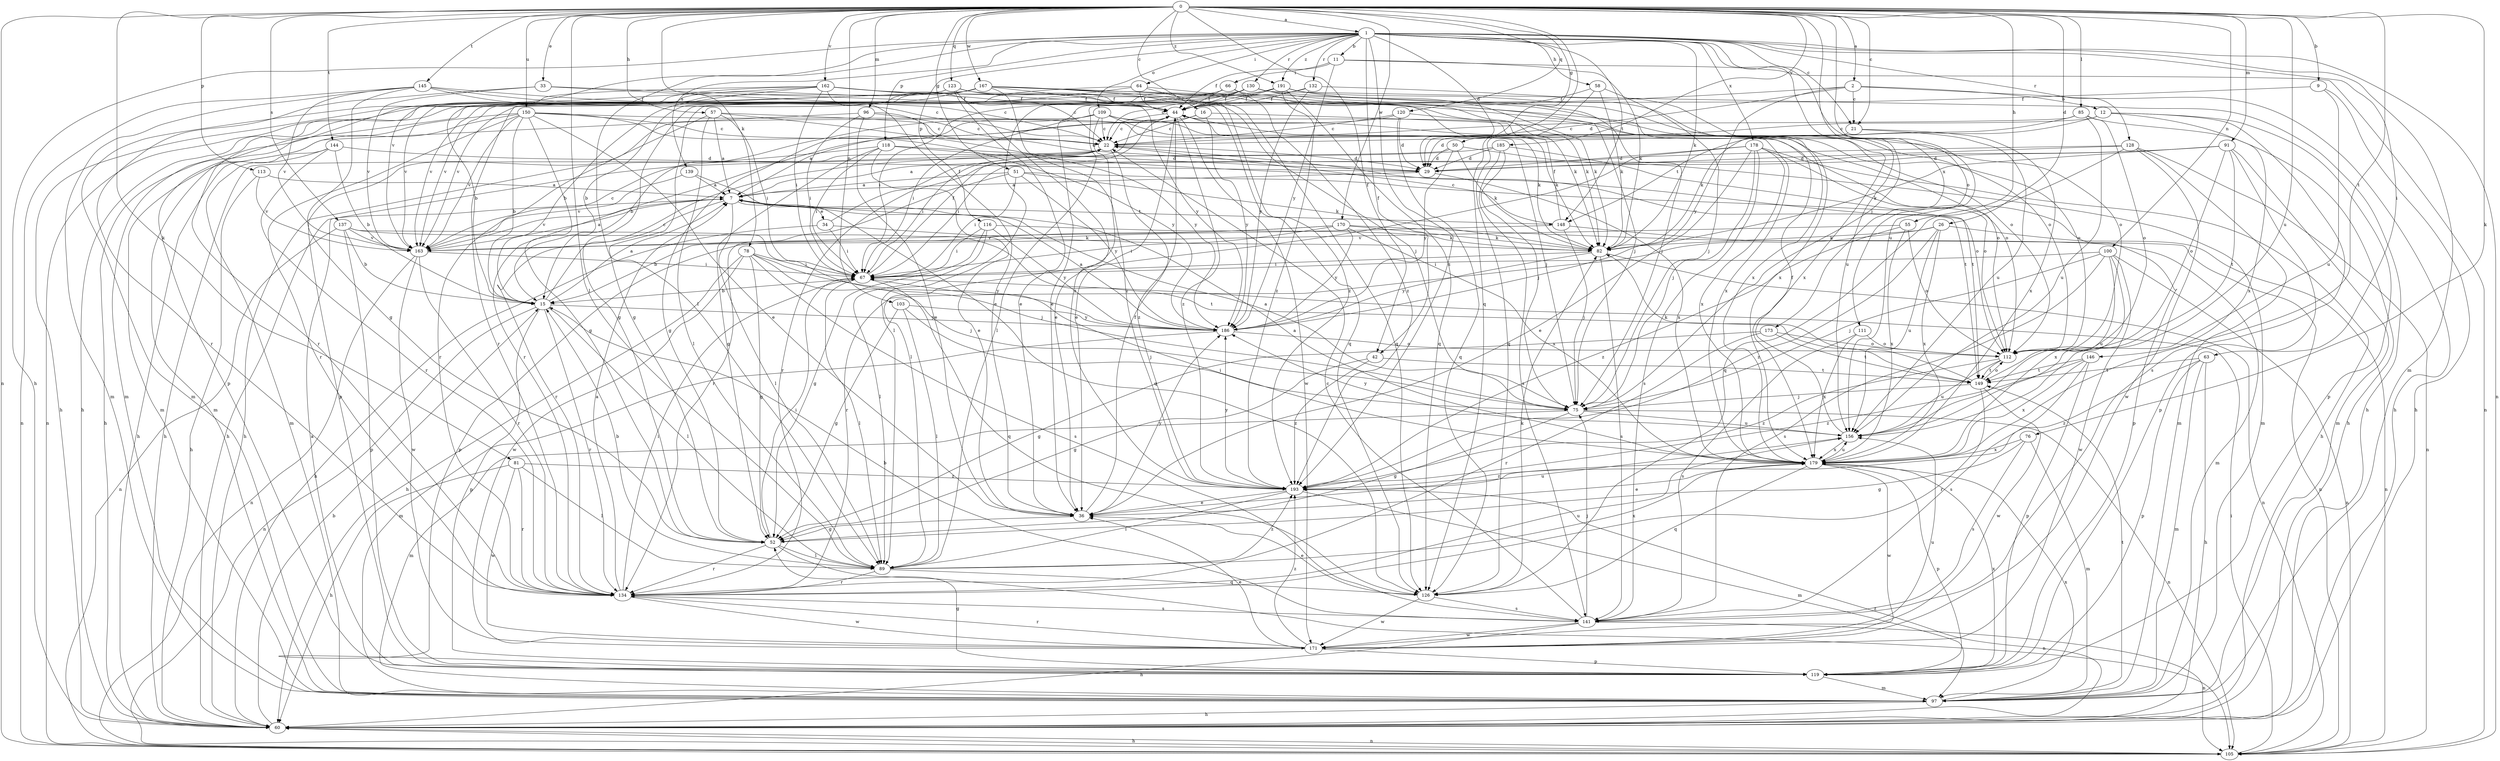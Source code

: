 strict digraph  {
0;
1;
2;
7;
9;
11;
12;
15;
16;
21;
22;
26;
29;
33;
34;
36;
42;
44;
50;
51;
52;
55;
57;
58;
60;
63;
64;
66;
67;
75;
76;
78;
81;
82;
85;
89;
91;
96;
97;
100;
103;
105;
109;
111;
112;
113;
116;
118;
119;
120;
123;
126;
128;
130;
132;
134;
137;
139;
141;
144;
145;
146;
148;
149;
150;
156;
162;
163;
167;
170;
171;
173;
178;
179;
185;
186;
191;
193;
0 -> 1  [label=a];
0 -> 2  [label=a];
0 -> 9  [label=b];
0 -> 16  [label=c];
0 -> 21  [label=c];
0 -> 26  [label=d];
0 -> 33  [label=e];
0 -> 42  [label=f];
0 -> 50  [label=g];
0 -> 51  [label=g];
0 -> 55  [label=h];
0 -> 57  [label=h];
0 -> 75  [label=j];
0 -> 76  [label=k];
0 -> 78  [label=k];
0 -> 81  [label=k];
0 -> 85  [label=l];
0 -> 89  [label=l];
0 -> 91  [label=m];
0 -> 96  [label=m];
0 -> 100  [label=n];
0 -> 103  [label=n];
0 -> 105  [label=n];
0 -> 113  [label=p];
0 -> 120  [label=q];
0 -> 123  [label=q];
0 -> 126  [label=q];
0 -> 137  [label=s];
0 -> 144  [label=t];
0 -> 145  [label=t];
0 -> 146  [label=t];
0 -> 150  [label=u];
0 -> 156  [label=u];
0 -> 162  [label=v];
0 -> 167  [label=w];
0 -> 170  [label=w];
0 -> 173  [label=x];
0 -> 185  [label=y];
0 -> 191  [label=z];
1 -> 11  [label=b];
1 -> 21  [label=c];
1 -> 29  [label=d];
1 -> 42  [label=f];
1 -> 58  [label=h];
1 -> 60  [label=h];
1 -> 63  [label=i];
1 -> 64  [label=i];
1 -> 82  [label=k];
1 -> 89  [label=l];
1 -> 97  [label=m];
1 -> 105  [label=n];
1 -> 109  [label=o];
1 -> 111  [label=o];
1 -> 116  [label=p];
1 -> 118  [label=p];
1 -> 128  [label=r];
1 -> 130  [label=r];
1 -> 132  [label=r];
1 -> 139  [label=s];
1 -> 148  [label=t];
1 -> 156  [label=u];
1 -> 163  [label=v];
1 -> 178  [label=x];
1 -> 191  [label=z];
1 -> 193  [label=z];
2 -> 12  [label=b];
2 -> 21  [label=c];
2 -> 29  [label=d];
2 -> 60  [label=h];
2 -> 89  [label=l];
2 -> 186  [label=y];
7 -> 34  [label=e];
7 -> 89  [label=l];
7 -> 134  [label=r];
7 -> 148  [label=t];
7 -> 163  [label=v];
9 -> 44  [label=f];
9 -> 60  [label=h];
9 -> 156  [label=u];
11 -> 44  [label=f];
11 -> 66  [label=i];
11 -> 82  [label=k];
11 -> 105  [label=n];
11 -> 186  [label=y];
12 -> 22  [label=c];
12 -> 119  [label=p];
12 -> 141  [label=s];
12 -> 148  [label=t];
12 -> 179  [label=x];
15 -> 7  [label=a];
15 -> 22  [label=c];
15 -> 89  [label=l];
15 -> 105  [label=n];
15 -> 119  [label=p];
15 -> 134  [label=r];
15 -> 186  [label=y];
16 -> 7  [label=a];
16 -> 22  [label=c];
16 -> 112  [label=o];
16 -> 186  [label=y];
21 -> 29  [label=d];
21 -> 156  [label=u];
21 -> 179  [label=x];
22 -> 29  [label=d];
22 -> 60  [label=h];
22 -> 67  [label=i];
22 -> 149  [label=t];
22 -> 193  [label=z];
26 -> 82  [label=k];
26 -> 105  [label=n];
26 -> 134  [label=r];
26 -> 156  [label=u];
26 -> 179  [label=x];
26 -> 193  [label=z];
29 -> 7  [label=a];
29 -> 179  [label=x];
33 -> 22  [label=c];
33 -> 44  [label=f];
33 -> 134  [label=r];
33 -> 163  [label=v];
34 -> 44  [label=f];
34 -> 60  [label=h];
34 -> 67  [label=i];
34 -> 82  [label=k];
36 -> 44  [label=f];
36 -> 52  [label=g];
36 -> 156  [label=u];
36 -> 186  [label=y];
42 -> 52  [label=g];
42 -> 149  [label=t];
42 -> 193  [label=z];
44 -> 22  [label=c];
44 -> 36  [label=e];
44 -> 52  [label=g];
44 -> 82  [label=k];
44 -> 171  [label=w];
44 -> 193  [label=z];
50 -> 29  [label=d];
50 -> 82  [label=k];
50 -> 97  [label=m];
50 -> 134  [label=r];
50 -> 186  [label=y];
51 -> 7  [label=a];
51 -> 67  [label=i];
51 -> 82  [label=k];
51 -> 119  [label=p];
51 -> 134  [label=r];
51 -> 186  [label=y];
52 -> 67  [label=i];
52 -> 89  [label=l];
52 -> 105  [label=n];
52 -> 134  [label=r];
55 -> 112  [label=o];
55 -> 163  [label=v];
55 -> 179  [label=x];
55 -> 193  [label=z];
57 -> 7  [label=a];
57 -> 22  [label=c];
57 -> 67  [label=i];
57 -> 89  [label=l];
57 -> 134  [label=r];
57 -> 186  [label=y];
58 -> 44  [label=f];
58 -> 75  [label=j];
58 -> 82  [label=k];
58 -> 126  [label=q];
60 -> 15  [label=b];
60 -> 105  [label=n];
60 -> 193  [label=z];
63 -> 60  [label=h];
63 -> 97  [label=m];
63 -> 119  [label=p];
63 -> 149  [label=t];
63 -> 193  [label=z];
64 -> 44  [label=f];
64 -> 75  [label=j];
64 -> 134  [label=r];
64 -> 163  [label=v];
64 -> 193  [label=z];
66 -> 15  [label=b];
66 -> 44  [label=f];
66 -> 82  [label=k];
66 -> 163  [label=v];
66 -> 193  [label=z];
67 -> 15  [label=b];
67 -> 44  [label=f];
67 -> 89  [label=l];
67 -> 126  [label=q];
75 -> 7  [label=a];
75 -> 52  [label=g];
75 -> 97  [label=m];
75 -> 105  [label=n];
75 -> 156  [label=u];
76 -> 52  [label=g];
76 -> 97  [label=m];
76 -> 141  [label=s];
76 -> 179  [label=x];
78 -> 52  [label=g];
78 -> 60  [label=h];
78 -> 67  [label=i];
78 -> 75  [label=j];
78 -> 141  [label=s];
78 -> 171  [label=w];
78 -> 186  [label=y];
81 -> 60  [label=h];
81 -> 89  [label=l];
81 -> 134  [label=r];
81 -> 171  [label=w];
81 -> 193  [label=z];
82 -> 67  [label=i];
82 -> 105  [label=n];
82 -> 141  [label=s];
82 -> 186  [label=y];
85 -> 22  [label=c];
85 -> 60  [label=h];
85 -> 82  [label=k];
85 -> 112  [label=o];
85 -> 156  [label=u];
89 -> 15  [label=b];
89 -> 126  [label=q];
89 -> 134  [label=r];
89 -> 179  [label=x];
89 -> 193  [label=z];
91 -> 7  [label=a];
91 -> 29  [label=d];
91 -> 82  [label=k];
91 -> 97  [label=m];
91 -> 112  [label=o];
91 -> 119  [label=p];
91 -> 149  [label=t];
96 -> 22  [label=c];
96 -> 29  [label=d];
96 -> 36  [label=e];
96 -> 67  [label=i];
96 -> 97  [label=m];
97 -> 60  [label=h];
97 -> 149  [label=t];
97 -> 179  [label=x];
100 -> 67  [label=i];
100 -> 75  [label=j];
100 -> 105  [label=n];
100 -> 141  [label=s];
100 -> 156  [label=u];
100 -> 171  [label=w];
100 -> 179  [label=x];
103 -> 52  [label=g];
103 -> 75  [label=j];
103 -> 89  [label=l];
103 -> 186  [label=y];
105 -> 60  [label=h];
105 -> 67  [label=i];
109 -> 15  [label=b];
109 -> 22  [label=c];
109 -> 36  [label=e];
109 -> 67  [label=i];
109 -> 75  [label=j];
109 -> 82  [label=k];
109 -> 112  [label=o];
109 -> 119  [label=p];
111 -> 112  [label=o];
111 -> 141  [label=s];
111 -> 179  [label=x];
112 -> 149  [label=t];
112 -> 156  [label=u];
112 -> 193  [label=z];
113 -> 7  [label=a];
113 -> 60  [label=h];
113 -> 163  [label=v];
116 -> 52  [label=g];
116 -> 67  [label=i];
116 -> 82  [label=k];
116 -> 89  [label=l];
116 -> 186  [label=y];
118 -> 29  [label=d];
118 -> 36  [label=e];
118 -> 52  [label=g];
118 -> 60  [label=h];
118 -> 67  [label=i];
118 -> 112  [label=o];
119 -> 7  [label=a];
119 -> 52  [label=g];
119 -> 97  [label=m];
119 -> 179  [label=x];
120 -> 22  [label=c];
120 -> 29  [label=d];
120 -> 112  [label=o];
120 -> 126  [label=q];
120 -> 134  [label=r];
123 -> 15  [label=b];
123 -> 36  [label=e];
123 -> 44  [label=f];
123 -> 60  [label=h];
123 -> 75  [label=j];
123 -> 126  [label=q];
123 -> 193  [label=z];
126 -> 36  [label=e];
126 -> 82  [label=k];
126 -> 141  [label=s];
126 -> 171  [label=w];
128 -> 29  [label=d];
128 -> 67  [label=i];
128 -> 97  [label=m];
128 -> 105  [label=n];
128 -> 126  [label=q];
128 -> 171  [label=w];
130 -> 22  [label=c];
130 -> 44  [label=f];
130 -> 60  [label=h];
130 -> 67  [label=i];
130 -> 75  [label=j];
130 -> 89  [label=l];
130 -> 179  [label=x];
132 -> 44  [label=f];
132 -> 52  [label=g];
132 -> 112  [label=o];
132 -> 186  [label=y];
134 -> 7  [label=a];
134 -> 67  [label=i];
134 -> 141  [label=s];
134 -> 156  [label=u];
134 -> 171  [label=w];
137 -> 15  [label=b];
137 -> 75  [label=j];
137 -> 105  [label=n];
137 -> 119  [label=p];
137 -> 149  [label=t];
137 -> 163  [label=v];
139 -> 7  [label=a];
139 -> 126  [label=q];
139 -> 163  [label=v];
141 -> 15  [label=b];
141 -> 22  [label=c];
141 -> 60  [label=h];
141 -> 75  [label=j];
141 -> 105  [label=n];
141 -> 171  [label=w];
144 -> 15  [label=b];
144 -> 29  [label=d];
144 -> 60  [label=h];
144 -> 97  [label=m];
144 -> 134  [label=r];
145 -> 22  [label=c];
145 -> 44  [label=f];
145 -> 52  [label=g];
145 -> 97  [label=m];
145 -> 105  [label=n];
145 -> 163  [label=v];
145 -> 186  [label=y];
146 -> 119  [label=p];
146 -> 141  [label=s];
146 -> 149  [label=t];
146 -> 179  [label=x];
146 -> 193  [label=z];
148 -> 22  [label=c];
148 -> 44  [label=f];
148 -> 75  [label=j];
148 -> 105  [label=n];
148 -> 119  [label=p];
149 -> 75  [label=j];
149 -> 82  [label=k];
149 -> 112  [label=o];
149 -> 134  [label=r];
149 -> 171  [label=w];
150 -> 15  [label=b];
150 -> 22  [label=c];
150 -> 36  [label=e];
150 -> 52  [label=g];
150 -> 60  [label=h];
150 -> 97  [label=m];
150 -> 134  [label=r];
150 -> 163  [label=v];
150 -> 179  [label=x];
150 -> 186  [label=y];
156 -> 44  [label=f];
156 -> 179  [label=x];
156 -> 186  [label=y];
162 -> 15  [label=b];
162 -> 22  [label=c];
162 -> 36  [label=e];
162 -> 44  [label=f];
162 -> 67  [label=i];
162 -> 97  [label=m];
162 -> 112  [label=o];
162 -> 134  [label=r];
162 -> 163  [label=v];
162 -> 179  [label=x];
163 -> 7  [label=a];
163 -> 22  [label=c];
163 -> 67  [label=i];
163 -> 105  [label=n];
163 -> 134  [label=r];
163 -> 171  [label=w];
167 -> 44  [label=f];
167 -> 60  [label=h];
167 -> 82  [label=k];
167 -> 97  [label=m];
167 -> 105  [label=n];
167 -> 112  [label=o];
167 -> 119  [label=p];
167 -> 126  [label=q];
167 -> 163  [label=v];
167 -> 179  [label=x];
167 -> 193  [label=z];
170 -> 15  [label=b];
170 -> 67  [label=i];
170 -> 82  [label=k];
170 -> 97  [label=m];
170 -> 163  [label=v];
170 -> 179  [label=x];
170 -> 186  [label=y];
171 -> 36  [label=e];
171 -> 119  [label=p];
171 -> 134  [label=r];
171 -> 156  [label=u];
171 -> 193  [label=z];
173 -> 52  [label=g];
173 -> 112  [label=o];
173 -> 134  [label=r];
173 -> 149  [label=t];
178 -> 29  [label=d];
178 -> 36  [label=e];
178 -> 60  [label=h];
178 -> 75  [label=j];
178 -> 89  [label=l];
178 -> 112  [label=o];
178 -> 141  [label=s];
178 -> 179  [label=x];
179 -> 7  [label=a];
179 -> 36  [label=e];
179 -> 67  [label=i];
179 -> 119  [label=p];
179 -> 126  [label=q];
179 -> 156  [label=u];
179 -> 171  [label=w];
179 -> 193  [label=z];
185 -> 29  [label=d];
185 -> 60  [label=h];
185 -> 75  [label=j];
185 -> 141  [label=s];
185 -> 149  [label=t];
186 -> 7  [label=a];
186 -> 97  [label=m];
186 -> 112  [label=o];
191 -> 36  [label=e];
191 -> 44  [label=f];
191 -> 52  [label=g];
191 -> 82  [label=k];
191 -> 126  [label=q];
191 -> 156  [label=u];
191 -> 193  [label=z];
193 -> 36  [label=e];
193 -> 89  [label=l];
193 -> 97  [label=m];
193 -> 186  [label=y];
}
